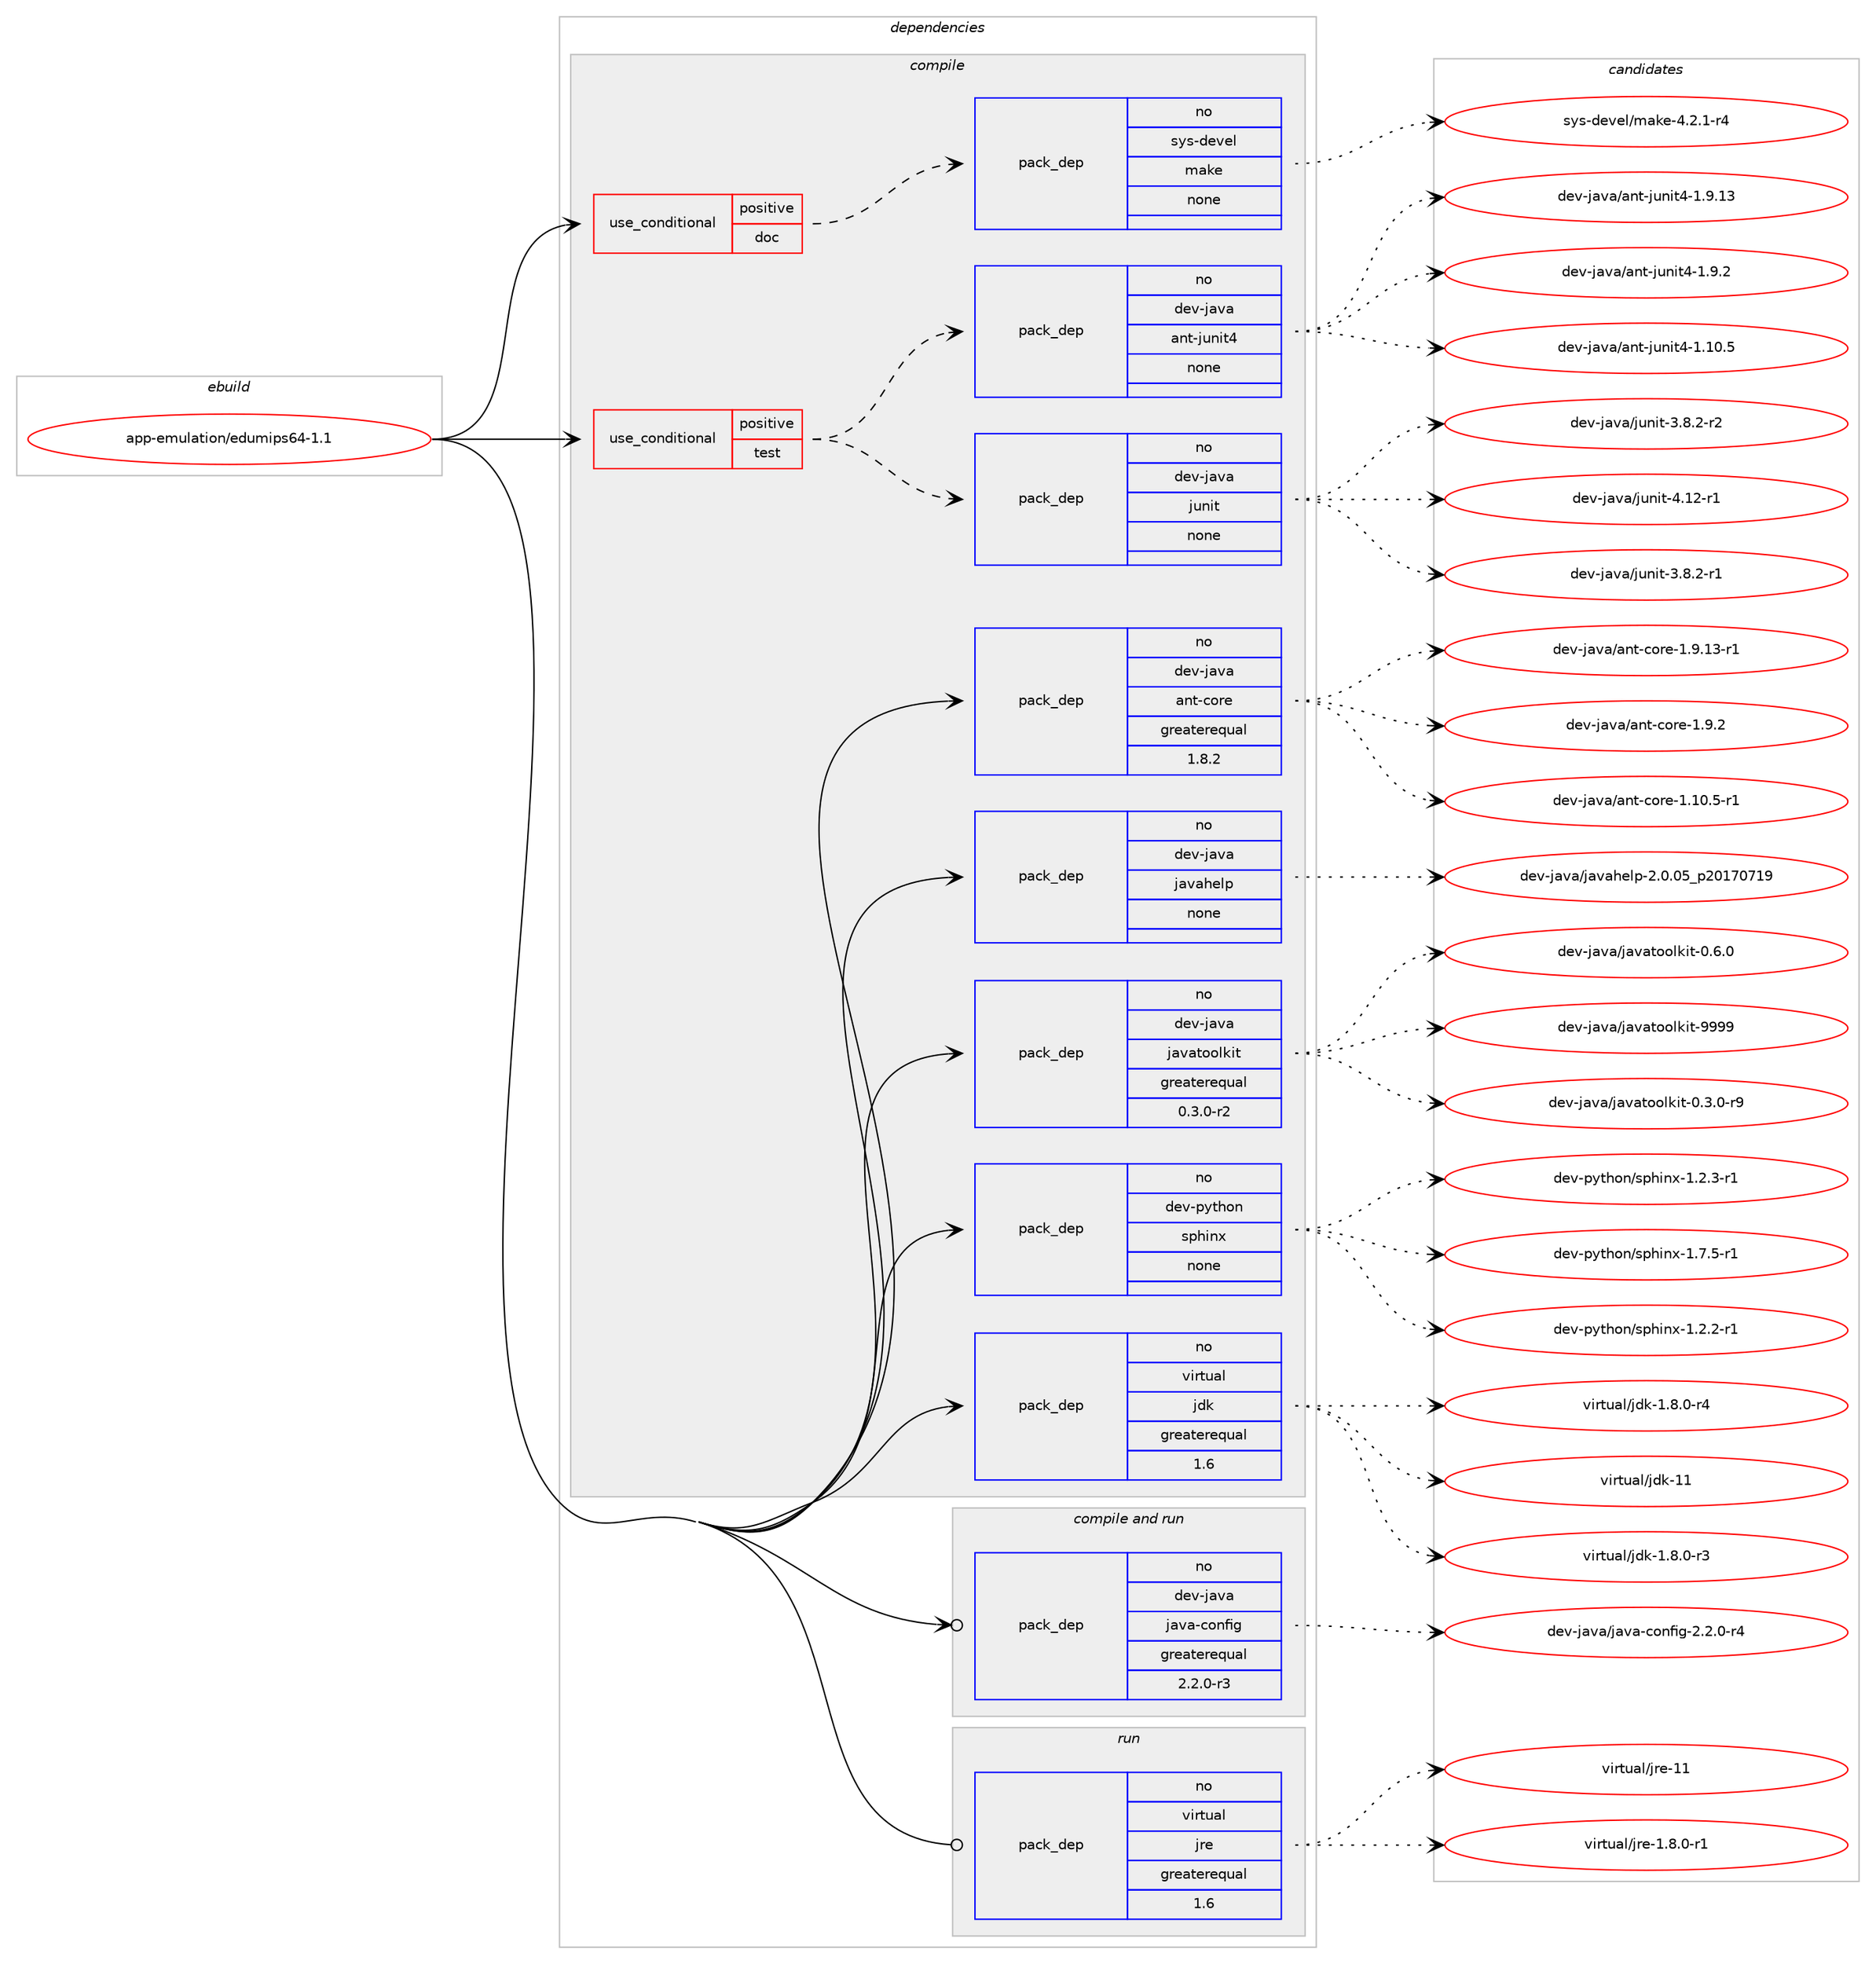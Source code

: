 digraph prolog {

# *************
# Graph options
# *************

newrank=true;
concentrate=true;
compound=true;
graph [rankdir=LR,fontname=Helvetica,fontsize=10,ranksep=1.5];#, ranksep=2.5, nodesep=0.2];
edge  [arrowhead=vee];
node  [fontname=Helvetica,fontsize=10];

# **********
# The ebuild
# **********

subgraph cluster_leftcol {
color=gray;
rank=same;
label=<<i>ebuild</i>>;
id [label="app-emulation/edumips64-1.1", color=red, width=4, href="../app-emulation/edumips64-1.1.svg"];
}

# ****************
# The dependencies
# ****************

subgraph cluster_midcol {
color=gray;
label=<<i>dependencies</i>>;
subgraph cluster_compile {
fillcolor="#eeeeee";
style=filled;
label=<<i>compile</i>>;
subgraph cond349917 {
dependency1285201 [label=<<TABLE BORDER="0" CELLBORDER="1" CELLSPACING="0" CELLPADDING="4"><TR><TD ROWSPAN="3" CELLPADDING="10">use_conditional</TD></TR><TR><TD>positive</TD></TR><TR><TD>doc</TD></TR></TABLE>>, shape=none, color=red];
subgraph pack915317 {
dependency1285202 [label=<<TABLE BORDER="0" CELLBORDER="1" CELLSPACING="0" CELLPADDING="4" WIDTH="220"><TR><TD ROWSPAN="6" CELLPADDING="30">pack_dep</TD></TR><TR><TD WIDTH="110">no</TD></TR><TR><TD>sys-devel</TD></TR><TR><TD>make</TD></TR><TR><TD>none</TD></TR><TR><TD></TD></TR></TABLE>>, shape=none, color=blue];
}
dependency1285201:e -> dependency1285202:w [weight=20,style="dashed",arrowhead="vee"];
}
id:e -> dependency1285201:w [weight=20,style="solid",arrowhead="vee"];
subgraph cond349918 {
dependency1285203 [label=<<TABLE BORDER="0" CELLBORDER="1" CELLSPACING="0" CELLPADDING="4"><TR><TD ROWSPAN="3" CELLPADDING="10">use_conditional</TD></TR><TR><TD>positive</TD></TR><TR><TD>test</TD></TR></TABLE>>, shape=none, color=red];
subgraph pack915318 {
dependency1285204 [label=<<TABLE BORDER="0" CELLBORDER="1" CELLSPACING="0" CELLPADDING="4" WIDTH="220"><TR><TD ROWSPAN="6" CELLPADDING="30">pack_dep</TD></TR><TR><TD WIDTH="110">no</TD></TR><TR><TD>dev-java</TD></TR><TR><TD>junit</TD></TR><TR><TD>none</TD></TR><TR><TD></TD></TR></TABLE>>, shape=none, color=blue];
}
dependency1285203:e -> dependency1285204:w [weight=20,style="dashed",arrowhead="vee"];
subgraph pack915319 {
dependency1285205 [label=<<TABLE BORDER="0" CELLBORDER="1" CELLSPACING="0" CELLPADDING="4" WIDTH="220"><TR><TD ROWSPAN="6" CELLPADDING="30">pack_dep</TD></TR><TR><TD WIDTH="110">no</TD></TR><TR><TD>dev-java</TD></TR><TR><TD>ant-junit4</TD></TR><TR><TD>none</TD></TR><TR><TD></TD></TR></TABLE>>, shape=none, color=blue];
}
dependency1285203:e -> dependency1285205:w [weight=20,style="dashed",arrowhead="vee"];
}
id:e -> dependency1285203:w [weight=20,style="solid",arrowhead="vee"];
subgraph pack915320 {
dependency1285206 [label=<<TABLE BORDER="0" CELLBORDER="1" CELLSPACING="0" CELLPADDING="4" WIDTH="220"><TR><TD ROWSPAN="6" CELLPADDING="30">pack_dep</TD></TR><TR><TD WIDTH="110">no</TD></TR><TR><TD>dev-java</TD></TR><TR><TD>ant-core</TD></TR><TR><TD>greaterequal</TD></TR><TR><TD>1.8.2</TD></TR></TABLE>>, shape=none, color=blue];
}
id:e -> dependency1285206:w [weight=20,style="solid",arrowhead="vee"];
subgraph pack915321 {
dependency1285207 [label=<<TABLE BORDER="0" CELLBORDER="1" CELLSPACING="0" CELLPADDING="4" WIDTH="220"><TR><TD ROWSPAN="6" CELLPADDING="30">pack_dep</TD></TR><TR><TD WIDTH="110">no</TD></TR><TR><TD>dev-java</TD></TR><TR><TD>javahelp</TD></TR><TR><TD>none</TD></TR><TR><TD></TD></TR></TABLE>>, shape=none, color=blue];
}
id:e -> dependency1285207:w [weight=20,style="solid",arrowhead="vee"];
subgraph pack915322 {
dependency1285208 [label=<<TABLE BORDER="0" CELLBORDER="1" CELLSPACING="0" CELLPADDING="4" WIDTH="220"><TR><TD ROWSPAN="6" CELLPADDING="30">pack_dep</TD></TR><TR><TD WIDTH="110">no</TD></TR><TR><TD>dev-java</TD></TR><TR><TD>javatoolkit</TD></TR><TR><TD>greaterequal</TD></TR><TR><TD>0.3.0-r2</TD></TR></TABLE>>, shape=none, color=blue];
}
id:e -> dependency1285208:w [weight=20,style="solid",arrowhead="vee"];
subgraph pack915323 {
dependency1285209 [label=<<TABLE BORDER="0" CELLBORDER="1" CELLSPACING="0" CELLPADDING="4" WIDTH="220"><TR><TD ROWSPAN="6" CELLPADDING="30">pack_dep</TD></TR><TR><TD WIDTH="110">no</TD></TR><TR><TD>dev-python</TD></TR><TR><TD>sphinx</TD></TR><TR><TD>none</TD></TR><TR><TD></TD></TR></TABLE>>, shape=none, color=blue];
}
id:e -> dependency1285209:w [weight=20,style="solid",arrowhead="vee"];
subgraph pack915324 {
dependency1285210 [label=<<TABLE BORDER="0" CELLBORDER="1" CELLSPACING="0" CELLPADDING="4" WIDTH="220"><TR><TD ROWSPAN="6" CELLPADDING="30">pack_dep</TD></TR><TR><TD WIDTH="110">no</TD></TR><TR><TD>virtual</TD></TR><TR><TD>jdk</TD></TR><TR><TD>greaterequal</TD></TR><TR><TD>1.6</TD></TR></TABLE>>, shape=none, color=blue];
}
id:e -> dependency1285210:w [weight=20,style="solid",arrowhead="vee"];
}
subgraph cluster_compileandrun {
fillcolor="#eeeeee";
style=filled;
label=<<i>compile and run</i>>;
subgraph pack915325 {
dependency1285211 [label=<<TABLE BORDER="0" CELLBORDER="1" CELLSPACING="0" CELLPADDING="4" WIDTH="220"><TR><TD ROWSPAN="6" CELLPADDING="30">pack_dep</TD></TR><TR><TD WIDTH="110">no</TD></TR><TR><TD>dev-java</TD></TR><TR><TD>java-config</TD></TR><TR><TD>greaterequal</TD></TR><TR><TD>2.2.0-r3</TD></TR></TABLE>>, shape=none, color=blue];
}
id:e -> dependency1285211:w [weight=20,style="solid",arrowhead="odotvee"];
}
subgraph cluster_run {
fillcolor="#eeeeee";
style=filled;
label=<<i>run</i>>;
subgraph pack915326 {
dependency1285212 [label=<<TABLE BORDER="0" CELLBORDER="1" CELLSPACING="0" CELLPADDING="4" WIDTH="220"><TR><TD ROWSPAN="6" CELLPADDING="30">pack_dep</TD></TR><TR><TD WIDTH="110">no</TD></TR><TR><TD>virtual</TD></TR><TR><TD>jre</TD></TR><TR><TD>greaterequal</TD></TR><TR><TD>1.6</TD></TR></TABLE>>, shape=none, color=blue];
}
id:e -> dependency1285212:w [weight=20,style="solid",arrowhead="odot"];
}
}

# **************
# The candidates
# **************

subgraph cluster_choices {
rank=same;
color=gray;
label=<<i>candidates</i>>;

subgraph choice915317 {
color=black;
nodesep=1;
choice1151211154510010111810110847109971071014552465046494511452 [label="sys-devel/make-4.2.1-r4", color=red, width=4,href="../sys-devel/make-4.2.1-r4.svg"];
dependency1285202:e -> choice1151211154510010111810110847109971071014552465046494511452:w [style=dotted,weight="100"];
}
subgraph choice915318 {
color=black;
nodesep=1;
choice100101118451069711897471061171101051164551465646504511449 [label="dev-java/junit-3.8.2-r1", color=red, width=4,href="../dev-java/junit-3.8.2-r1.svg"];
choice100101118451069711897471061171101051164551465646504511450 [label="dev-java/junit-3.8.2-r2", color=red, width=4,href="../dev-java/junit-3.8.2-r2.svg"];
choice1001011184510697118974710611711010511645524649504511449 [label="dev-java/junit-4.12-r1", color=red, width=4,href="../dev-java/junit-4.12-r1.svg"];
dependency1285204:e -> choice100101118451069711897471061171101051164551465646504511449:w [style=dotted,weight="100"];
dependency1285204:e -> choice100101118451069711897471061171101051164551465646504511450:w [style=dotted,weight="100"];
dependency1285204:e -> choice1001011184510697118974710611711010511645524649504511449:w [style=dotted,weight="100"];
}
subgraph choice915319 {
color=black;
nodesep=1;
choice1001011184510697118974797110116451061171101051165245494649484653 [label="dev-java/ant-junit4-1.10.5", color=red, width=4,href="../dev-java/ant-junit4-1.10.5.svg"];
choice1001011184510697118974797110116451061171101051165245494657464951 [label="dev-java/ant-junit4-1.9.13", color=red, width=4,href="../dev-java/ant-junit4-1.9.13.svg"];
choice10010111845106971189747971101164510611711010511652454946574650 [label="dev-java/ant-junit4-1.9.2", color=red, width=4,href="../dev-java/ant-junit4-1.9.2.svg"];
dependency1285205:e -> choice1001011184510697118974797110116451061171101051165245494649484653:w [style=dotted,weight="100"];
dependency1285205:e -> choice1001011184510697118974797110116451061171101051165245494657464951:w [style=dotted,weight="100"];
dependency1285205:e -> choice10010111845106971189747971101164510611711010511652454946574650:w [style=dotted,weight="100"];
}
subgraph choice915320 {
color=black;
nodesep=1;
choice10010111845106971189747971101164599111114101454946494846534511449 [label="dev-java/ant-core-1.10.5-r1", color=red, width=4,href="../dev-java/ant-core-1.10.5-r1.svg"];
choice10010111845106971189747971101164599111114101454946574649514511449 [label="dev-java/ant-core-1.9.13-r1", color=red, width=4,href="../dev-java/ant-core-1.9.13-r1.svg"];
choice10010111845106971189747971101164599111114101454946574650 [label="dev-java/ant-core-1.9.2", color=red, width=4,href="../dev-java/ant-core-1.9.2.svg"];
dependency1285206:e -> choice10010111845106971189747971101164599111114101454946494846534511449:w [style=dotted,weight="100"];
dependency1285206:e -> choice10010111845106971189747971101164599111114101454946574649514511449:w [style=dotted,weight="100"];
dependency1285206:e -> choice10010111845106971189747971101164599111114101454946574650:w [style=dotted,weight="100"];
}
subgraph choice915321 {
color=black;
nodesep=1;
choice10010111845106971189747106971189710410110811245504648464853951125048495548554957 [label="dev-java/javahelp-2.0.05_p20170719", color=red, width=4,href="../dev-java/javahelp-2.0.05_p20170719.svg"];
dependency1285207:e -> choice10010111845106971189747106971189710410110811245504648464853951125048495548554957:w [style=dotted,weight="100"];
}
subgraph choice915322 {
color=black;
nodesep=1;
choice1001011184510697118974710697118971161111111081071051164548465146484511457 [label="dev-java/javatoolkit-0.3.0-r9", color=red, width=4,href="../dev-java/javatoolkit-0.3.0-r9.svg"];
choice100101118451069711897471069711897116111111108107105116454846544648 [label="dev-java/javatoolkit-0.6.0", color=red, width=4,href="../dev-java/javatoolkit-0.6.0.svg"];
choice1001011184510697118974710697118971161111111081071051164557575757 [label="dev-java/javatoolkit-9999", color=red, width=4,href="../dev-java/javatoolkit-9999.svg"];
dependency1285208:e -> choice1001011184510697118974710697118971161111111081071051164548465146484511457:w [style=dotted,weight="100"];
dependency1285208:e -> choice100101118451069711897471069711897116111111108107105116454846544648:w [style=dotted,weight="100"];
dependency1285208:e -> choice1001011184510697118974710697118971161111111081071051164557575757:w [style=dotted,weight="100"];
}
subgraph choice915323 {
color=black;
nodesep=1;
choice10010111845112121116104111110471151121041051101204549465046504511449 [label="dev-python/sphinx-1.2.2-r1", color=red, width=4,href="../dev-python/sphinx-1.2.2-r1.svg"];
choice10010111845112121116104111110471151121041051101204549465046514511449 [label="dev-python/sphinx-1.2.3-r1", color=red, width=4,href="../dev-python/sphinx-1.2.3-r1.svg"];
choice10010111845112121116104111110471151121041051101204549465546534511449 [label="dev-python/sphinx-1.7.5-r1", color=red, width=4,href="../dev-python/sphinx-1.7.5-r1.svg"];
dependency1285209:e -> choice10010111845112121116104111110471151121041051101204549465046504511449:w [style=dotted,weight="100"];
dependency1285209:e -> choice10010111845112121116104111110471151121041051101204549465046514511449:w [style=dotted,weight="100"];
dependency1285209:e -> choice10010111845112121116104111110471151121041051101204549465546534511449:w [style=dotted,weight="100"];
}
subgraph choice915324 {
color=black;
nodesep=1;
choice11810511411611797108471061001074549465646484511451 [label="virtual/jdk-1.8.0-r3", color=red, width=4,href="../virtual/jdk-1.8.0-r3.svg"];
choice11810511411611797108471061001074549465646484511452 [label="virtual/jdk-1.8.0-r4", color=red, width=4,href="../virtual/jdk-1.8.0-r4.svg"];
choice1181051141161179710847106100107454949 [label="virtual/jdk-11", color=red, width=4,href="../virtual/jdk-11.svg"];
dependency1285210:e -> choice11810511411611797108471061001074549465646484511451:w [style=dotted,weight="100"];
dependency1285210:e -> choice11810511411611797108471061001074549465646484511452:w [style=dotted,weight="100"];
dependency1285210:e -> choice1181051141161179710847106100107454949:w [style=dotted,weight="100"];
}
subgraph choice915325 {
color=black;
nodesep=1;
choice10010111845106971189747106971189745991111101021051034550465046484511452 [label="dev-java/java-config-2.2.0-r4", color=red, width=4,href="../dev-java/java-config-2.2.0-r4.svg"];
dependency1285211:e -> choice10010111845106971189747106971189745991111101021051034550465046484511452:w [style=dotted,weight="100"];
}
subgraph choice915326 {
color=black;
nodesep=1;
choice11810511411611797108471061141014549465646484511449 [label="virtual/jre-1.8.0-r1", color=red, width=4,href="../virtual/jre-1.8.0-r1.svg"];
choice1181051141161179710847106114101454949 [label="virtual/jre-11", color=red, width=4,href="../virtual/jre-11.svg"];
dependency1285212:e -> choice11810511411611797108471061141014549465646484511449:w [style=dotted,weight="100"];
dependency1285212:e -> choice1181051141161179710847106114101454949:w [style=dotted,weight="100"];
}
}

}
